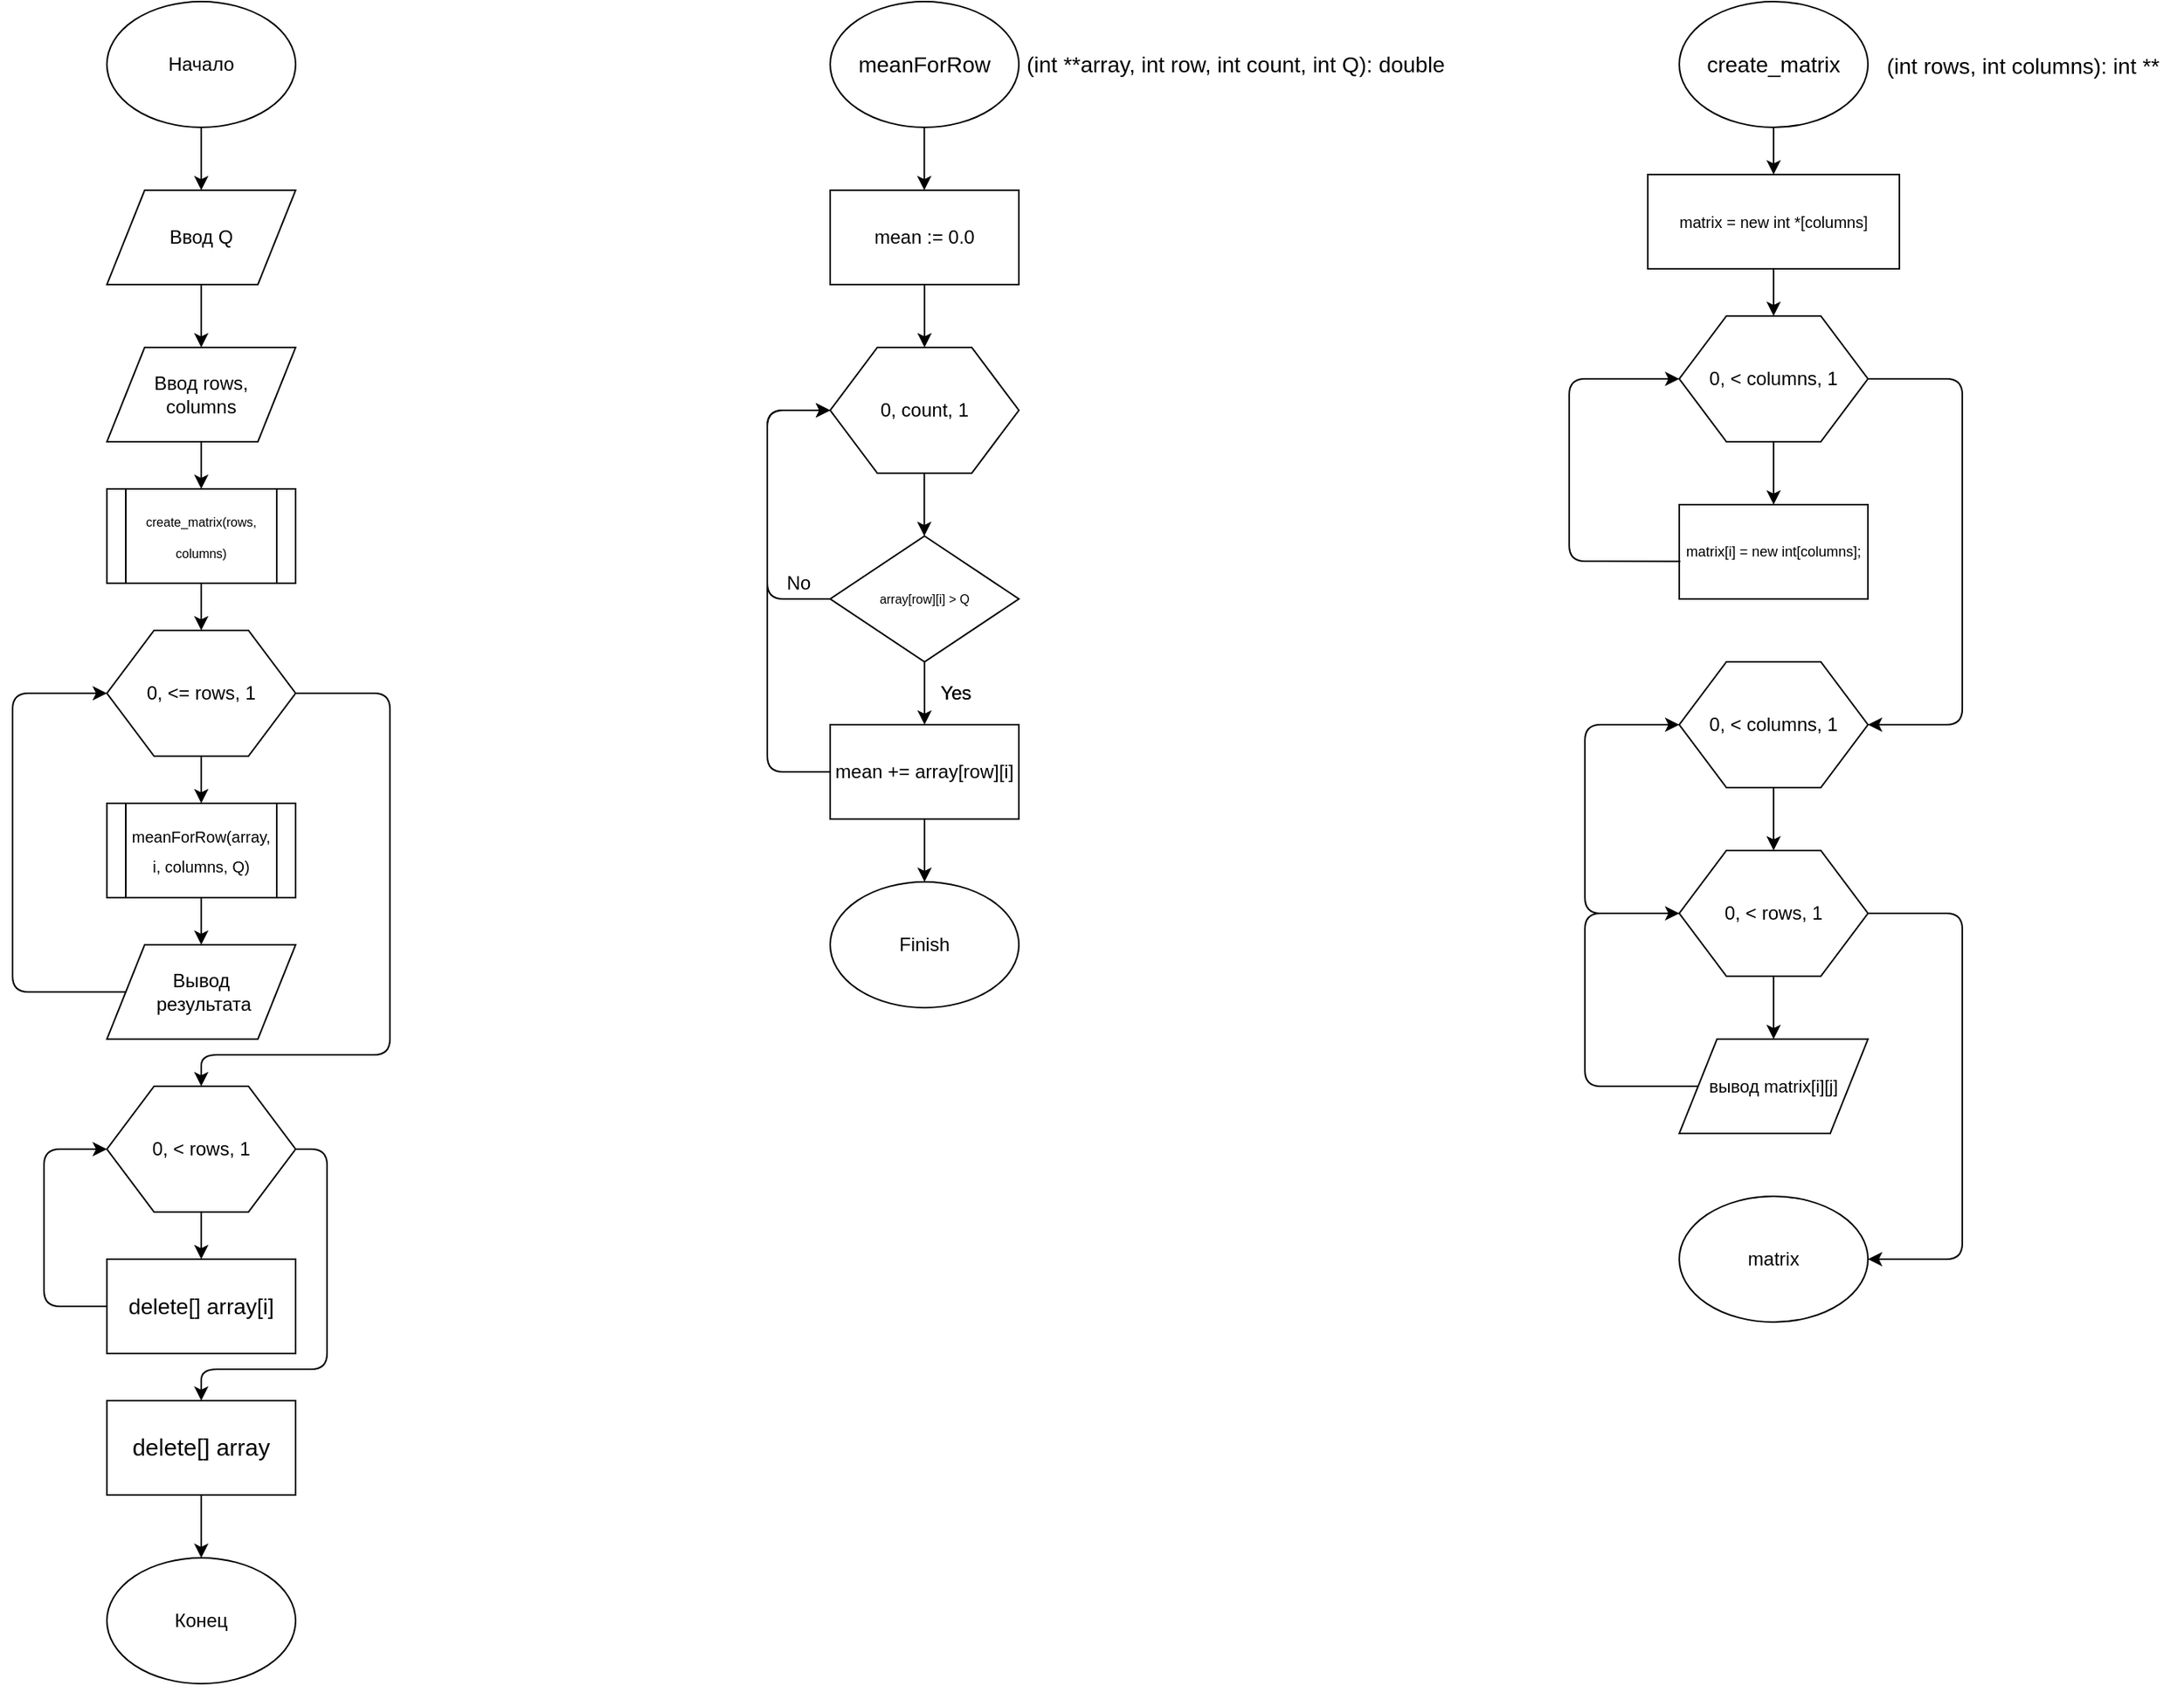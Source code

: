 <mxfile version="13.3.7" type="github">
  <diagram id="C5RBs43oDa-KdzZeNtuy" name="Page-1">
    <mxGraphModel dx="650" dy="368" grid="1" gridSize="10" guides="1" tooltips="1" connect="1" arrows="1" fold="1" page="1" pageScale="1" pageWidth="827" pageHeight="1169" math="0" shadow="0">
      <root>
        <mxCell id="WIyWlLk6GJQsqaUBKTNV-0" />
        <mxCell id="WIyWlLk6GJQsqaUBKTNV-1" parent="WIyWlLk6GJQsqaUBKTNV-0" />
        <mxCell id="oSFnzS6KhzQlHOgCTXGG-1" value="&lt;div style=&quot;font-size: 14px ; line-height: 19px&quot;&gt;&lt;span style=&quot;background-color: rgb(255 , 255 , 255)&quot;&gt;meanForRow&lt;/span&gt;&lt;/div&gt;" style="ellipse;whiteSpace=wrap;html=1;" vertex="1" parent="WIyWlLk6GJQsqaUBKTNV-1">
          <mxGeometry x="560" y="40" width="120" height="80" as="geometry" />
        </mxCell>
        <mxCell id="oSFnzS6KhzQlHOgCTXGG-2" value="&lt;h1&gt;&lt;div style=&quot;font-weight: normal ; font-size: 14px ; line-height: 19px&quot;&gt;&lt;span style=&quot;background-color: rgb(255 , 255 , 255)&quot;&gt;(int **array, int row, int count, int Q): double&lt;/span&gt;&lt;/div&gt;&lt;/h1&gt;" style="text;html=1;strokeColor=none;fillColor=none;spacing=5;spacingTop=-20;whiteSpace=wrap;overflow=hidden;rounded=0;" vertex="1" parent="WIyWlLk6GJQsqaUBKTNV-1">
          <mxGeometry x="680" y="65" width="350" height="30" as="geometry" />
        </mxCell>
        <mxCell id="oSFnzS6KhzQlHOgCTXGG-3" value="mean := 0.0" style="rounded=0;whiteSpace=wrap;html=1;" vertex="1" parent="WIyWlLk6GJQsqaUBKTNV-1">
          <mxGeometry x="560" y="160" width="120" height="60" as="geometry" />
        </mxCell>
        <mxCell id="oSFnzS6KhzQlHOgCTXGG-4" value="0, count, 1" style="shape=hexagon;perimeter=hexagonPerimeter2;whiteSpace=wrap;html=1;" vertex="1" parent="WIyWlLk6GJQsqaUBKTNV-1">
          <mxGeometry x="560" y="260" width="120" height="80" as="geometry" />
        </mxCell>
        <mxCell id="oSFnzS6KhzQlHOgCTXGG-5" value="&lt;div style=&quot;line-height: 19px ; font-size: 8px&quot;&gt;&lt;span style=&quot;background-color: rgb(255 , 255 , 255)&quot;&gt;array[row][i] &amp;gt; Q&lt;/span&gt;&lt;/div&gt;" style="rhombus;whiteSpace=wrap;html=1;" vertex="1" parent="WIyWlLk6GJQsqaUBKTNV-1">
          <mxGeometry x="560" y="380" width="120" height="80" as="geometry" />
        </mxCell>
        <mxCell id="oSFnzS6KhzQlHOgCTXGG-6" value="" style="endArrow=classic;html=1;exitX=0.5;exitY=1;exitDx=0;exitDy=0;entryX=0.5;entryY=0;entryDx=0;entryDy=0;" edge="1" parent="WIyWlLk6GJQsqaUBKTNV-1" source="oSFnzS6KhzQlHOgCTXGG-3" target="oSFnzS6KhzQlHOgCTXGG-4">
          <mxGeometry width="50" height="50" relative="1" as="geometry">
            <mxPoint x="610" y="340" as="sourcePoint" />
            <mxPoint x="660" y="290" as="targetPoint" />
          </mxGeometry>
        </mxCell>
        <mxCell id="oSFnzS6KhzQlHOgCTXGG-7" value="" style="endArrow=classic;html=1;exitX=0.5;exitY=1;exitDx=0;exitDy=0;entryX=0.5;entryY=0;entryDx=0;entryDy=0;" edge="1" parent="WIyWlLk6GJQsqaUBKTNV-1">
          <mxGeometry width="50" height="50" relative="1" as="geometry">
            <mxPoint x="619.83" y="120" as="sourcePoint" />
            <mxPoint x="619.83" y="160" as="targetPoint" />
          </mxGeometry>
        </mxCell>
        <mxCell id="oSFnzS6KhzQlHOgCTXGG-8" value="" style="endArrow=classic;html=1;exitX=0.5;exitY=1;exitDx=0;exitDy=0;entryX=0.5;entryY=0;entryDx=0;entryDy=0;" edge="1" parent="WIyWlLk6GJQsqaUBKTNV-1">
          <mxGeometry width="50" height="50" relative="1" as="geometry">
            <mxPoint x="619.83" y="340" as="sourcePoint" />
            <mxPoint x="619.83" y="380" as="targetPoint" />
          </mxGeometry>
        </mxCell>
        <mxCell id="oSFnzS6KhzQlHOgCTXGG-9" value="" style="endArrow=classic;html=1;exitX=0;exitY=0.5;exitDx=0;exitDy=0;entryX=0;entryY=0.5;entryDx=0;entryDy=0;" edge="1" parent="WIyWlLk6GJQsqaUBKTNV-1" source="oSFnzS6KhzQlHOgCTXGG-11" target="oSFnzS6KhzQlHOgCTXGG-4">
          <mxGeometry width="50" height="50" relative="1" as="geometry">
            <mxPoint x="500" y="445" as="sourcePoint" />
            <mxPoint x="520" y="220" as="targetPoint" />
            <Array as="points">
              <mxPoint x="520" y="530" />
              <mxPoint x="520" y="300" />
            </Array>
          </mxGeometry>
        </mxCell>
        <mxCell id="oSFnzS6KhzQlHOgCTXGG-10" value="" style="endArrow=classic;html=1;exitX=0.5;exitY=1;exitDx=0;exitDy=0;" edge="1" parent="WIyWlLk6GJQsqaUBKTNV-1" source="oSFnzS6KhzQlHOgCTXGG-5">
          <mxGeometry width="50" height="50" relative="1" as="geometry">
            <mxPoint x="600" y="530" as="sourcePoint" />
            <mxPoint x="620" y="500" as="targetPoint" />
          </mxGeometry>
        </mxCell>
        <mxCell id="oSFnzS6KhzQlHOgCTXGG-11" value="&lt;div style=&quot;line-height: 19px&quot;&gt;&lt;span style=&quot;background-color: rgb(255 , 255 , 255)&quot;&gt;mean += array[row][i]&lt;/span&gt;&lt;/div&gt;" style="rounded=0;whiteSpace=wrap;html=1;" vertex="1" parent="WIyWlLk6GJQsqaUBKTNV-1">
          <mxGeometry x="560" y="500" width="120" height="60" as="geometry" />
        </mxCell>
        <mxCell id="oSFnzS6KhzQlHOgCTXGG-14" value="Yes" style="text;html=1;strokeColor=none;fillColor=none;align=center;verticalAlign=middle;whiteSpace=wrap;rounded=0;" vertex="1" parent="WIyWlLk6GJQsqaUBKTNV-1">
          <mxGeometry x="620" y="470" width="40" height="20" as="geometry" />
        </mxCell>
        <mxCell id="oSFnzS6KhzQlHOgCTXGG-15" value="Yes" style="text;html=1;strokeColor=none;fillColor=none;align=center;verticalAlign=middle;whiteSpace=wrap;rounded=0;" vertex="1" parent="WIyWlLk6GJQsqaUBKTNV-1">
          <mxGeometry x="620" y="470" width="40" height="20" as="geometry" />
        </mxCell>
        <mxCell id="oSFnzS6KhzQlHOgCTXGG-16" value="" style="endArrow=classic;html=1;exitX=0;exitY=0.5;exitDx=0;exitDy=0;entryX=0;entryY=0.5;entryDx=0;entryDy=0;" edge="1" parent="WIyWlLk6GJQsqaUBKTNV-1" source="oSFnzS6KhzQlHOgCTXGG-5" target="oSFnzS6KhzQlHOgCTXGG-4">
          <mxGeometry width="50" height="50" relative="1" as="geometry">
            <mxPoint x="470" y="420" as="sourcePoint" />
            <mxPoint x="520" y="420" as="targetPoint" />
            <Array as="points">
              <mxPoint x="520" y="420" />
              <mxPoint x="520" y="300" />
            </Array>
          </mxGeometry>
        </mxCell>
        <mxCell id="oSFnzS6KhzQlHOgCTXGG-17" value="No" style="text;html=1;strokeColor=none;fillColor=none;align=center;verticalAlign=middle;whiteSpace=wrap;rounded=0;" vertex="1" parent="WIyWlLk6GJQsqaUBKTNV-1">
          <mxGeometry x="520" y="400" width="40" height="20" as="geometry" />
        </mxCell>
        <mxCell id="oSFnzS6KhzQlHOgCTXGG-19" value="" style="endArrow=classic;html=1;exitX=0.5;exitY=1;exitDx=0;exitDy=0;" edge="1" parent="WIyWlLk6GJQsqaUBKTNV-1" source="oSFnzS6KhzQlHOgCTXGG-11">
          <mxGeometry width="50" height="50" relative="1" as="geometry">
            <mxPoint x="615" y="640" as="sourcePoint" />
            <mxPoint x="620" y="600" as="targetPoint" />
          </mxGeometry>
        </mxCell>
        <mxCell id="oSFnzS6KhzQlHOgCTXGG-20" value="Finish" style="ellipse;whiteSpace=wrap;html=1;" vertex="1" parent="WIyWlLk6GJQsqaUBKTNV-1">
          <mxGeometry x="560" y="600" width="120" height="80" as="geometry" />
        </mxCell>
        <mxCell id="oSFnzS6KhzQlHOgCTXGG-21" value="&lt;div style=&quot;font-size: 14px ; line-height: 19px&quot;&gt;&lt;span style=&quot;background-color: rgb(255 , 255 , 255)&quot;&gt;create_matrix&lt;/span&gt;&lt;/div&gt;" style="ellipse;whiteSpace=wrap;html=1;" vertex="1" parent="WIyWlLk6GJQsqaUBKTNV-1">
          <mxGeometry x="1100" y="40" width="120" height="80" as="geometry" />
        </mxCell>
        <mxCell id="oSFnzS6KhzQlHOgCTXGG-22" value="&lt;div style=&quot;font-weight: normal ; font-size: 14px ; line-height: 19px&quot;&gt;&lt;div&gt;&lt;span style=&quot;background-color: rgb(255 , 255 , 255)&quot;&gt;(int rows, int columns):&amp;nbsp;int **&lt;/span&gt;&lt;/div&gt;&lt;/div&gt;" style="text;whiteSpace=wrap;html=1;" vertex="1" parent="WIyWlLk6GJQsqaUBKTNV-1">
          <mxGeometry x="1230" y="65" width="190" height="30" as="geometry" />
        </mxCell>
        <mxCell id="oSFnzS6KhzQlHOgCTXGG-23" value="&lt;div style=&quot;line-height: 19px ; font-size: 10px&quot;&gt;&lt;span style=&quot;background-color: rgb(255 , 255 , 255)&quot;&gt;matrix = new int *[columns]&lt;/span&gt;&lt;/div&gt;" style="rounded=0;whiteSpace=wrap;html=1;" vertex="1" parent="WIyWlLk6GJQsqaUBKTNV-1">
          <mxGeometry x="1080" y="150" width="160" height="60" as="geometry" />
        </mxCell>
        <mxCell id="oSFnzS6KhzQlHOgCTXGG-24" value="0, &amp;lt; columns, 1" style="shape=hexagon;perimeter=hexagonPerimeter2;whiteSpace=wrap;html=1;" vertex="1" parent="WIyWlLk6GJQsqaUBKTNV-1">
          <mxGeometry x="1100" y="240" width="120" height="80" as="geometry" />
        </mxCell>
        <mxCell id="oSFnzS6KhzQlHOgCTXGG-25" value="&lt;div style=&quot;line-height: 19px ; font-size: 9px&quot;&gt;&lt;span style=&quot;background-color: rgb(255 , 255 , 255)&quot;&gt;matrix[i] = new int[columns];&lt;/span&gt;&lt;/div&gt;" style="rounded=0;whiteSpace=wrap;html=1;" vertex="1" parent="WIyWlLk6GJQsqaUBKTNV-1">
          <mxGeometry x="1100" y="360" width="120" height="60" as="geometry" />
        </mxCell>
        <mxCell id="oSFnzS6KhzQlHOgCTXGG-26" value="" style="endArrow=classic;html=1;entryX=0.5;entryY=0;entryDx=0;entryDy=0;exitX=0.5;exitY=1;exitDx=0;exitDy=0;" edge="1" parent="WIyWlLk6GJQsqaUBKTNV-1" source="oSFnzS6KhzQlHOgCTXGG-21" target="oSFnzS6KhzQlHOgCTXGG-23">
          <mxGeometry width="50" height="50" relative="1" as="geometry">
            <mxPoint x="1100" y="160" as="sourcePoint" />
            <mxPoint x="1150" y="110" as="targetPoint" />
          </mxGeometry>
        </mxCell>
        <mxCell id="oSFnzS6KhzQlHOgCTXGG-27" value="" style="endArrow=classic;html=1;exitX=0.5;exitY=1;exitDx=0;exitDy=0;entryX=0.5;entryY=0;entryDx=0;entryDy=0;" edge="1" parent="WIyWlLk6GJQsqaUBKTNV-1" source="oSFnzS6KhzQlHOgCTXGG-23" target="oSFnzS6KhzQlHOgCTXGG-24">
          <mxGeometry width="50" height="50" relative="1" as="geometry">
            <mxPoint x="1150" y="260" as="sourcePoint" />
            <mxPoint x="1200" y="210" as="targetPoint" />
          </mxGeometry>
        </mxCell>
        <mxCell id="oSFnzS6KhzQlHOgCTXGG-28" value="" style="endArrow=classic;html=1;exitX=0.006;exitY=0.602;exitDx=0;exitDy=0;exitPerimeter=0;entryX=0;entryY=0.5;entryDx=0;entryDy=0;" edge="1" parent="WIyWlLk6GJQsqaUBKTNV-1" source="oSFnzS6KhzQlHOgCTXGG-25" target="oSFnzS6KhzQlHOgCTXGG-24">
          <mxGeometry width="50" height="50" relative="1" as="geometry">
            <mxPoint x="960" y="400" as="sourcePoint" />
            <mxPoint x="1010" y="350" as="targetPoint" />
            <Array as="points">
              <mxPoint x="1030" y="396" />
              <mxPoint x="1030" y="280" />
            </Array>
          </mxGeometry>
        </mxCell>
        <mxCell id="oSFnzS6KhzQlHOgCTXGG-29" value="" style="endArrow=classic;html=1;exitX=0.5;exitY=1;exitDx=0;exitDy=0;entryX=0.5;entryY=0;entryDx=0;entryDy=0;" edge="1" parent="WIyWlLk6GJQsqaUBKTNV-1" source="oSFnzS6KhzQlHOgCTXGG-24" target="oSFnzS6KhzQlHOgCTXGG-25">
          <mxGeometry width="50" height="50" relative="1" as="geometry">
            <mxPoint x="1070" y="380" as="sourcePoint" />
            <mxPoint x="1120" y="330" as="targetPoint" />
          </mxGeometry>
        </mxCell>
        <mxCell id="oSFnzS6KhzQlHOgCTXGG-30" value="&lt;span&gt;0, &amp;lt; columns, 1&lt;/span&gt;" style="shape=hexagon;perimeter=hexagonPerimeter2;whiteSpace=wrap;html=1;" vertex="1" parent="WIyWlLk6GJQsqaUBKTNV-1">
          <mxGeometry x="1100" y="460" width="120" height="80" as="geometry" />
        </mxCell>
        <mxCell id="oSFnzS6KhzQlHOgCTXGG-31" value="" style="endArrow=classic;html=1;exitX=1;exitY=0.5;exitDx=0;exitDy=0;entryX=1;entryY=0.5;entryDx=0;entryDy=0;" edge="1" parent="WIyWlLk6GJQsqaUBKTNV-1" source="oSFnzS6KhzQlHOgCTXGG-24" target="oSFnzS6KhzQlHOgCTXGG-30">
          <mxGeometry width="50" height="50" relative="1" as="geometry">
            <mxPoint x="1270" y="370" as="sourcePoint" />
            <mxPoint x="1320" y="320" as="targetPoint" />
            <Array as="points">
              <mxPoint x="1280" y="280" />
              <mxPoint x="1280" y="500" />
            </Array>
          </mxGeometry>
        </mxCell>
        <mxCell id="oSFnzS6KhzQlHOgCTXGG-32" value="&lt;div style=&quot;line-height: 19px ; font-size: 11px&quot;&gt;&lt;span style=&quot;background-color: rgb(255 , 255 , 255)&quot;&gt;вывод matrix[i][j]&lt;/span&gt;&lt;/div&gt;" style="shape=parallelogram;perimeter=parallelogramPerimeter;whiteSpace=wrap;html=1;" vertex="1" parent="WIyWlLk6GJQsqaUBKTNV-1">
          <mxGeometry x="1100" y="700" width="120" height="60" as="geometry" />
        </mxCell>
        <mxCell id="oSFnzS6KhzQlHOgCTXGG-33" value="&lt;span&gt;0, &amp;lt; rows, 1&lt;/span&gt;" style="shape=hexagon;perimeter=hexagonPerimeter2;whiteSpace=wrap;html=1;" vertex="1" parent="WIyWlLk6GJQsqaUBKTNV-1">
          <mxGeometry x="1100" y="580" width="120" height="80" as="geometry" />
        </mxCell>
        <mxCell id="oSFnzS6KhzQlHOgCTXGG-34" value="" style="endArrow=classic;html=1;exitX=0.5;exitY=1;exitDx=0;exitDy=0;entryX=0.5;entryY=0;entryDx=0;entryDy=0;" edge="1" parent="WIyWlLk6GJQsqaUBKTNV-1" source="oSFnzS6KhzQlHOgCTXGG-30" target="oSFnzS6KhzQlHOgCTXGG-33">
          <mxGeometry width="50" height="50" relative="1" as="geometry">
            <mxPoint x="1240" y="640" as="sourcePoint" />
            <mxPoint x="1290" y="590" as="targetPoint" />
          </mxGeometry>
        </mxCell>
        <mxCell id="oSFnzS6KhzQlHOgCTXGG-35" value="" style="endArrow=classic;html=1;exitX=0.5;exitY=1;exitDx=0;exitDy=0;" edge="1" parent="WIyWlLk6GJQsqaUBKTNV-1" source="oSFnzS6KhzQlHOgCTXGG-33" target="oSFnzS6KhzQlHOgCTXGG-32">
          <mxGeometry width="50" height="50" relative="1" as="geometry">
            <mxPoint x="1240" y="640" as="sourcePoint" />
            <mxPoint x="1290" y="590" as="targetPoint" />
          </mxGeometry>
        </mxCell>
        <mxCell id="oSFnzS6KhzQlHOgCTXGG-36" value="" style="endArrow=classic;html=1;exitX=0;exitY=0.5;exitDx=0;exitDy=0;entryX=0;entryY=0.5;entryDx=0;entryDy=0;" edge="1" parent="WIyWlLk6GJQsqaUBKTNV-1" source="oSFnzS6KhzQlHOgCTXGG-32" target="oSFnzS6KhzQlHOgCTXGG-33">
          <mxGeometry width="50" height="50" relative="1" as="geometry">
            <mxPoint x="970" y="740" as="sourcePoint" />
            <mxPoint x="1020" y="690" as="targetPoint" />
            <Array as="points">
              <mxPoint x="1040" y="730" />
              <mxPoint x="1040" y="620" />
            </Array>
          </mxGeometry>
        </mxCell>
        <mxCell id="oSFnzS6KhzQlHOgCTXGG-37" value="" style="endArrow=classic;html=1;entryX=0;entryY=0.5;entryDx=0;entryDy=0;" edge="1" parent="WIyWlLk6GJQsqaUBKTNV-1" target="oSFnzS6KhzQlHOgCTXGG-30">
          <mxGeometry width="50" height="50" relative="1" as="geometry">
            <mxPoint x="1100" y="620" as="sourcePoint" />
            <mxPoint x="1050" y="500" as="targetPoint" />
            <Array as="points">
              <mxPoint x="1040" y="620" />
              <mxPoint x="1040" y="500" />
            </Array>
          </mxGeometry>
        </mxCell>
        <mxCell id="oSFnzS6KhzQlHOgCTXGG-38" value="" style="endArrow=classic;html=1;exitX=1;exitY=0.5;exitDx=0;exitDy=0;entryX=1;entryY=0.5;entryDx=0;entryDy=0;" edge="1" parent="WIyWlLk6GJQsqaUBKTNV-1" source="oSFnzS6KhzQlHOgCTXGG-33" target="oSFnzS6KhzQlHOgCTXGG-39">
          <mxGeometry width="50" height="50" relative="1" as="geometry">
            <mxPoint x="1250" y="700" as="sourcePoint" />
            <mxPoint x="1280" y="860" as="targetPoint" />
            <Array as="points">
              <mxPoint x="1280" y="620" />
              <mxPoint x="1280" y="840" />
            </Array>
          </mxGeometry>
        </mxCell>
        <mxCell id="oSFnzS6KhzQlHOgCTXGG-39" value="matrix" style="ellipse;whiteSpace=wrap;html=1;" vertex="1" parent="WIyWlLk6GJQsqaUBKTNV-1">
          <mxGeometry x="1100" y="800" width="120" height="80" as="geometry" />
        </mxCell>
        <mxCell id="oSFnzS6KhzQlHOgCTXGG-40" value="Начало" style="ellipse;whiteSpace=wrap;html=1;" vertex="1" parent="WIyWlLk6GJQsqaUBKTNV-1">
          <mxGeometry x="100" y="40" width="120" height="80" as="geometry" />
        </mxCell>
        <mxCell id="oSFnzS6KhzQlHOgCTXGG-41" value="Ввод Q" style="shape=parallelogram;perimeter=parallelogramPerimeter;whiteSpace=wrap;html=1;" vertex="1" parent="WIyWlLk6GJQsqaUBKTNV-1">
          <mxGeometry x="100" y="160" width="120" height="60" as="geometry" />
        </mxCell>
        <mxCell id="oSFnzS6KhzQlHOgCTXGG-42" value="" style="endArrow=classic;html=1;exitX=0.5;exitY=1;exitDx=0;exitDy=0;" edge="1" parent="WIyWlLk6GJQsqaUBKTNV-1" source="oSFnzS6KhzQlHOgCTXGG-40" target="oSFnzS6KhzQlHOgCTXGG-41">
          <mxGeometry width="50" height="50" relative="1" as="geometry">
            <mxPoint x="400" y="270" as="sourcePoint" />
            <mxPoint x="450" y="220" as="targetPoint" />
          </mxGeometry>
        </mxCell>
        <mxCell id="oSFnzS6KhzQlHOgCTXGG-43" value="" style="endArrow=classic;html=1;exitX=0.5;exitY=1;exitDx=0;exitDy=0;" edge="1" parent="WIyWlLk6GJQsqaUBKTNV-1" source="oSFnzS6KhzQlHOgCTXGG-41" target="oSFnzS6KhzQlHOgCTXGG-44">
          <mxGeometry width="50" height="50" relative="1" as="geometry">
            <mxPoint x="160" y="280" as="sourcePoint" />
            <mxPoint x="160" y="260" as="targetPoint" />
          </mxGeometry>
        </mxCell>
        <mxCell id="oSFnzS6KhzQlHOgCTXGG-44" value="Ввод rows, &lt;br&gt;columns" style="shape=parallelogram;perimeter=parallelogramPerimeter;whiteSpace=wrap;html=1;" vertex="1" parent="WIyWlLk6GJQsqaUBKTNV-1">
          <mxGeometry x="100" y="260" width="120" height="60" as="geometry" />
        </mxCell>
        <mxCell id="oSFnzS6KhzQlHOgCTXGG-47" value="" style="endArrow=classic;html=1;exitX=0.5;exitY=1;exitDx=0;exitDy=0;entryX=0.5;entryY=0;entryDx=0;entryDy=0;" edge="1" parent="WIyWlLk6GJQsqaUBKTNV-1" source="oSFnzS6KhzQlHOgCTXGG-44">
          <mxGeometry width="50" height="50" relative="1" as="geometry">
            <mxPoint x="200" y="320" as="sourcePoint" />
            <mxPoint x="160" y="350" as="targetPoint" />
          </mxGeometry>
        </mxCell>
        <mxCell id="oSFnzS6KhzQlHOgCTXGG-48" value="&lt;div style=&quot;line-height: 19px&quot;&gt;&lt;span style=&quot;background-color: rgb(255 , 255 , 255)&quot;&gt;&lt;font style=&quot;font-size: 8px&quot;&gt;create_matrix(rows, columns)&lt;/font&gt;&lt;/span&gt;&lt;/div&gt;" style="shape=process;whiteSpace=wrap;html=1;backgroundOutline=1;" vertex="1" parent="WIyWlLk6GJQsqaUBKTNV-1">
          <mxGeometry x="100" y="350" width="120" height="60" as="geometry" />
        </mxCell>
        <mxCell id="oSFnzS6KhzQlHOgCTXGG-49" value="" style="endArrow=classic;html=1;exitX=0.5;exitY=1;exitDx=0;exitDy=0;" edge="1" parent="WIyWlLk6GJQsqaUBKTNV-1" source="oSFnzS6KhzQlHOgCTXGG-48">
          <mxGeometry width="50" height="50" relative="1" as="geometry">
            <mxPoint x="160" y="500" as="sourcePoint" />
            <mxPoint x="160" y="440" as="targetPoint" />
          </mxGeometry>
        </mxCell>
        <mxCell id="oSFnzS6KhzQlHOgCTXGG-50" value="0, &amp;lt;= rows, 1" style="shape=hexagon;perimeter=hexagonPerimeter2;whiteSpace=wrap;html=1;" vertex="1" parent="WIyWlLk6GJQsqaUBKTNV-1">
          <mxGeometry x="100" y="440" width="120" height="80" as="geometry" />
        </mxCell>
        <mxCell id="oSFnzS6KhzQlHOgCTXGG-51" value="" style="endArrow=classic;html=1;exitX=0.5;exitY=1;exitDx=0;exitDy=0;" edge="1" parent="WIyWlLk6GJQsqaUBKTNV-1" source="oSFnzS6KhzQlHOgCTXGG-50">
          <mxGeometry width="50" height="50" relative="1" as="geometry">
            <mxPoint x="190" y="590" as="sourcePoint" />
            <mxPoint x="160" y="550" as="targetPoint" />
          </mxGeometry>
        </mxCell>
        <mxCell id="oSFnzS6KhzQlHOgCTXGG-52" value="&lt;div style=&quot;line-height: 19px ; font-size: 10px&quot;&gt;&lt;span style=&quot;background-color: rgb(255 , 255 , 255)&quot;&gt;meanForRow(array, i, columns, Q)&lt;/span&gt;&lt;/div&gt;" style="shape=process;whiteSpace=wrap;html=1;backgroundOutline=1;" vertex="1" parent="WIyWlLk6GJQsqaUBKTNV-1">
          <mxGeometry x="100" y="550" width="120" height="60" as="geometry" />
        </mxCell>
        <mxCell id="oSFnzS6KhzQlHOgCTXGG-53" value="" style="endArrow=classic;html=1;exitX=0.5;exitY=1;exitDx=0;exitDy=0;" edge="1" parent="WIyWlLk6GJQsqaUBKTNV-1" source="oSFnzS6KhzQlHOgCTXGG-52">
          <mxGeometry width="50" height="50" relative="1" as="geometry">
            <mxPoint x="120" y="680" as="sourcePoint" />
            <mxPoint x="160" y="640" as="targetPoint" />
          </mxGeometry>
        </mxCell>
        <mxCell id="oSFnzS6KhzQlHOgCTXGG-54" value="Вывод&lt;br&gt;&amp;nbsp;результата" style="shape=parallelogram;perimeter=parallelogramPerimeter;whiteSpace=wrap;html=1;" vertex="1" parent="WIyWlLk6GJQsqaUBKTNV-1">
          <mxGeometry x="100" y="640" width="120" height="60" as="geometry" />
        </mxCell>
        <mxCell id="oSFnzS6KhzQlHOgCTXGG-55" value="" style="endArrow=classic;html=1;exitX=0;exitY=0.5;exitDx=0;exitDy=0;entryX=0;entryY=0.5;entryDx=0;entryDy=0;" edge="1" parent="WIyWlLk6GJQsqaUBKTNV-1" source="oSFnzS6KhzQlHOgCTXGG-54" target="oSFnzS6KhzQlHOgCTXGG-50">
          <mxGeometry width="50" height="50" relative="1" as="geometry">
            <mxPoint x="-30" y="590" as="sourcePoint" />
            <mxPoint x="70" y="490" as="targetPoint" />
            <Array as="points">
              <mxPoint x="40" y="670" />
              <mxPoint x="40" y="480" />
            </Array>
          </mxGeometry>
        </mxCell>
        <mxCell id="oSFnzS6KhzQlHOgCTXGG-56" value="" style="endArrow=classic;html=1;exitX=1;exitY=0.5;exitDx=0;exitDy=0;entryX=0.5;entryY=0;entryDx=0;entryDy=0;" edge="1" parent="WIyWlLk6GJQsqaUBKTNV-1" source="oSFnzS6KhzQlHOgCTXGG-50" target="oSFnzS6KhzQlHOgCTXGG-57">
          <mxGeometry width="50" height="50" relative="1" as="geometry">
            <mxPoint x="300" y="680" as="sourcePoint" />
            <mxPoint x="280" y="790" as="targetPoint" />
            <Array as="points">
              <mxPoint x="280" y="480" />
              <mxPoint x="280" y="710" />
              <mxPoint x="160" y="710" />
            </Array>
          </mxGeometry>
        </mxCell>
        <mxCell id="oSFnzS6KhzQlHOgCTXGG-57" value="0, &amp;lt; rows, 1" style="shape=hexagon;perimeter=hexagonPerimeter2;whiteSpace=wrap;html=1;" vertex="1" parent="WIyWlLk6GJQsqaUBKTNV-1">
          <mxGeometry x="100" y="730" width="120" height="80" as="geometry" />
        </mxCell>
        <mxCell id="oSFnzS6KhzQlHOgCTXGG-58" value="" style="endArrow=classic;html=1;exitX=0.5;exitY=1;exitDx=0;exitDy=0;" edge="1" parent="WIyWlLk6GJQsqaUBKTNV-1" source="oSFnzS6KhzQlHOgCTXGG-57">
          <mxGeometry width="50" height="50" relative="1" as="geometry">
            <mxPoint x="150" y="900" as="sourcePoint" />
            <mxPoint x="160" y="840" as="targetPoint" />
          </mxGeometry>
        </mxCell>
        <mxCell id="oSFnzS6KhzQlHOgCTXGG-59" value="&lt;div style=&quot;font-size: 14px ; line-height: 19px&quot;&gt;&lt;span style=&quot;background-color: rgb(255 , 255 , 255)&quot;&gt;delete[] array[i]&lt;/span&gt;&lt;/div&gt;" style="rounded=0;whiteSpace=wrap;html=1;" vertex="1" parent="WIyWlLk6GJQsqaUBKTNV-1">
          <mxGeometry x="100" y="840" width="120" height="60" as="geometry" />
        </mxCell>
        <mxCell id="oSFnzS6KhzQlHOgCTXGG-60" value="" style="endArrow=classic;html=1;exitX=0;exitY=0.5;exitDx=0;exitDy=0;entryX=0;entryY=0.5;entryDx=0;entryDy=0;" edge="1" parent="WIyWlLk6GJQsqaUBKTNV-1" source="oSFnzS6KhzQlHOgCTXGG-59" target="oSFnzS6KhzQlHOgCTXGG-57">
          <mxGeometry width="50" height="50" relative="1" as="geometry">
            <mxPoint x="10" y="865" as="sourcePoint" />
            <mxPoint x="60" y="815" as="targetPoint" />
            <Array as="points">
              <mxPoint x="60" y="870" />
              <mxPoint x="60" y="770" />
            </Array>
          </mxGeometry>
        </mxCell>
        <mxCell id="oSFnzS6KhzQlHOgCTXGG-61" value="" style="endArrow=classic;html=1;exitX=1;exitY=0.5;exitDx=0;exitDy=0;entryX=0.5;entryY=0;entryDx=0;entryDy=0;" edge="1" parent="WIyWlLk6GJQsqaUBKTNV-1" source="oSFnzS6KhzQlHOgCTXGG-57" target="oSFnzS6KhzQlHOgCTXGG-62">
          <mxGeometry width="50" height="50" relative="1" as="geometry">
            <mxPoint x="280" y="930" as="sourcePoint" />
            <mxPoint x="240" y="960" as="targetPoint" />
            <Array as="points">
              <mxPoint x="240" y="770" />
              <mxPoint x="240" y="910" />
              <mxPoint x="160" y="910" />
            </Array>
          </mxGeometry>
        </mxCell>
        <mxCell id="oSFnzS6KhzQlHOgCTXGG-62" value="&lt;div style=&quot;line-height: 19px&quot;&gt;&lt;span style=&quot;background-color: rgb(255 , 255 , 255)&quot;&gt;&lt;font style=&quot;font-size: 15px&quot;&gt;delete[] array&lt;/font&gt;&lt;/span&gt;&lt;/div&gt;" style="rounded=0;whiteSpace=wrap;html=1;" vertex="1" parent="WIyWlLk6GJQsqaUBKTNV-1">
          <mxGeometry x="100" y="930" width="120" height="60" as="geometry" />
        </mxCell>
        <mxCell id="oSFnzS6KhzQlHOgCTXGG-64" value="Конец" style="ellipse;whiteSpace=wrap;html=1;" vertex="1" parent="WIyWlLk6GJQsqaUBKTNV-1">
          <mxGeometry x="100" y="1030" width="120" height="80" as="geometry" />
        </mxCell>
        <mxCell id="oSFnzS6KhzQlHOgCTXGG-65" value="" style="endArrow=classic;html=1;exitX=0.5;exitY=1;exitDx=0;exitDy=0;entryX=0.5;entryY=0;entryDx=0;entryDy=0;" edge="1" parent="WIyWlLk6GJQsqaUBKTNV-1" source="oSFnzS6KhzQlHOgCTXGG-62" target="oSFnzS6KhzQlHOgCTXGG-64">
          <mxGeometry width="50" height="50" relative="1" as="geometry">
            <mxPoint x="120" y="1070" as="sourcePoint" />
            <mxPoint x="170" y="1020" as="targetPoint" />
          </mxGeometry>
        </mxCell>
      </root>
    </mxGraphModel>
  </diagram>
</mxfile>
